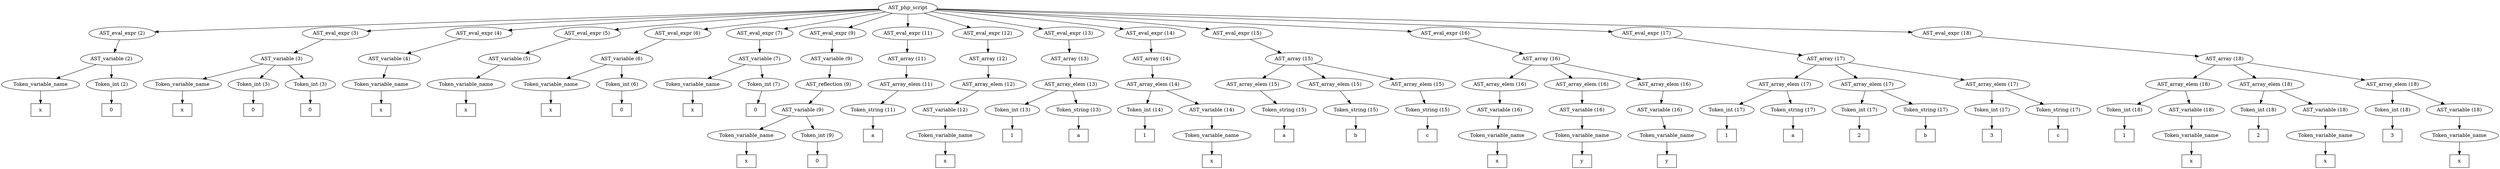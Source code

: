 /*
 * AST in dot format generated by phc -- the PHP compiler
 */

digraph AST {
node_0 [label="AST_php_script"];
node_1 [label="AST_eval_expr (2)"];
node_2 [label="AST_variable (2)"];
node_3 [label="Token_variable_name"];
node_4 [label="x", shape=box]
node_3 -> node_4;
node_5 [label="Token_int (2)"];
node_6 [label="0", shape=box]
node_5 -> node_6;
node_2 -> node_5;
node_2 -> node_3;
node_1 -> node_2;
node_7 [label="AST_eval_expr (3)"];
node_8 [label="AST_variable (3)"];
node_9 [label="Token_variable_name"];
node_10 [label="x", shape=box]
node_9 -> node_10;
node_11 [label="Token_int (3)"];
node_12 [label="0", shape=box]
node_11 -> node_12;
node_13 [label="Token_int (3)"];
node_14 [label="0", shape=box]
node_13 -> node_14;
node_8 -> node_13;
node_8 -> node_11;
node_8 -> node_9;
node_7 -> node_8;
node_15 [label="AST_eval_expr (4)"];
node_16 [label="AST_variable (4)"];
node_17 [label="Token_variable_name"];
node_18 [label="x", shape=box]
node_17 -> node_18;
node_16 -> node_17;
node_15 -> node_16;
node_19 [label="AST_eval_expr (5)"];
node_20 [label="AST_variable (5)"];
node_21 [label="Token_variable_name"];
node_22 [label="x", shape=box]
node_21 -> node_22;
node_20 -> node_21;
node_19 -> node_20;
node_23 [label="AST_eval_expr (6)"];
node_24 [label="AST_variable (6)"];
node_25 [label="Token_variable_name"];
node_26 [label="x", shape=box]
node_25 -> node_26;
node_27 [label="Token_int (6)"];
node_28 [label="0", shape=box]
node_27 -> node_28;
node_24 -> node_27;
node_24 -> node_25;
node_23 -> node_24;
node_29 [label="AST_eval_expr (7)"];
node_30 [label="AST_variable (7)"];
node_31 [label="Token_variable_name"];
node_32 [label="x", shape=box]
node_31 -> node_32;
node_33 [label="Token_int (7)"];
node_34 [label="0", shape=box]
node_33 -> node_34;
node_30 -> node_33;
node_30 -> node_31;
node_29 -> node_30;
node_35 [label="AST_eval_expr (9)"];
node_36 [label="AST_variable (9)"];
node_37 [label="AST_reflection (9)"];
node_38 [label="AST_variable (9)"];
node_39 [label="Token_variable_name"];
node_40 [label="x", shape=box]
node_39 -> node_40;
node_41 [label="Token_int (9)"];
node_42 [label="0", shape=box]
node_41 -> node_42;
node_38 -> node_41;
node_38 -> node_39;
node_37 -> node_38;
node_36 -> node_37;
node_35 -> node_36;
node_43 [label="AST_eval_expr (11)"];
node_44 [label="AST_array (11)"];
node_45 [label="AST_array_elem (11)"];
node_46 [label="Token_string (11)"];
node_47 [label="a", shape=box]
node_46 -> node_47;
node_45 -> node_46;
node_44 -> node_45;
node_43 -> node_44;
node_48 [label="AST_eval_expr (12)"];
node_49 [label="AST_array (12)"];
node_50 [label="AST_array_elem (12)"];
node_51 [label="AST_variable (12)"];
node_52 [label="Token_variable_name"];
node_53 [label="x", shape=box]
node_52 -> node_53;
node_51 -> node_52;
node_50 -> node_51;
node_49 -> node_50;
node_48 -> node_49;
node_54 [label="AST_eval_expr (13)"];
node_55 [label="AST_array (13)"];
node_56 [label="AST_array_elem (13)"];
node_57 [label="Token_int (13)"];
node_58 [label="1", shape=box]
node_57 -> node_58;
node_59 [label="Token_string (13)"];
node_60 [label="a", shape=box]
node_59 -> node_60;
node_56 -> node_59;
node_56 -> node_57;
node_55 -> node_56;
node_54 -> node_55;
node_61 [label="AST_eval_expr (14)"];
node_62 [label="AST_array (14)"];
node_63 [label="AST_array_elem (14)"];
node_64 [label="Token_int (14)"];
node_65 [label="1", shape=box]
node_64 -> node_65;
node_66 [label="AST_variable (14)"];
node_67 [label="Token_variable_name"];
node_68 [label="x", shape=box]
node_67 -> node_68;
node_66 -> node_67;
node_63 -> node_66;
node_63 -> node_64;
node_62 -> node_63;
node_61 -> node_62;
node_69 [label="AST_eval_expr (15)"];
node_70 [label="AST_array (15)"];
node_71 [label="AST_array_elem (15)"];
node_72 [label="Token_string (15)"];
node_73 [label="a", shape=box]
node_72 -> node_73;
node_71 -> node_72;
node_74 [label="AST_array_elem (15)"];
node_75 [label="Token_string (15)"];
node_76 [label="b", shape=box]
node_75 -> node_76;
node_74 -> node_75;
node_77 [label="AST_array_elem (15)"];
node_78 [label="Token_string (15)"];
node_79 [label="c", shape=box]
node_78 -> node_79;
node_77 -> node_78;
node_70 -> node_77;
node_70 -> node_74;
node_70 -> node_71;
node_69 -> node_70;
node_80 [label="AST_eval_expr (16)"];
node_81 [label="AST_array (16)"];
node_82 [label="AST_array_elem (16)"];
node_83 [label="AST_variable (16)"];
node_84 [label="Token_variable_name"];
node_85 [label="x", shape=box]
node_84 -> node_85;
node_83 -> node_84;
node_82 -> node_83;
node_86 [label="AST_array_elem (16)"];
node_87 [label="AST_variable (16)"];
node_88 [label="Token_variable_name"];
node_89 [label="y", shape=box]
node_88 -> node_89;
node_87 -> node_88;
node_86 -> node_87;
node_90 [label="AST_array_elem (16)"];
node_91 [label="AST_variable (16)"];
node_92 [label="Token_variable_name"];
node_93 [label="y", shape=box]
node_92 -> node_93;
node_91 -> node_92;
node_90 -> node_91;
node_81 -> node_90;
node_81 -> node_86;
node_81 -> node_82;
node_80 -> node_81;
node_94 [label="AST_eval_expr (17)"];
node_95 [label="AST_array (17)"];
node_96 [label="AST_array_elem (17)"];
node_97 [label="Token_int (17)"];
node_98 [label="1", shape=box]
node_97 -> node_98;
node_99 [label="Token_string (17)"];
node_100 [label="a", shape=box]
node_99 -> node_100;
node_96 -> node_99;
node_96 -> node_97;
node_101 [label="AST_array_elem (17)"];
node_102 [label="Token_int (17)"];
node_103 [label="2", shape=box]
node_102 -> node_103;
node_104 [label="Token_string (17)"];
node_105 [label="b", shape=box]
node_104 -> node_105;
node_101 -> node_104;
node_101 -> node_102;
node_106 [label="AST_array_elem (17)"];
node_107 [label="Token_int (17)"];
node_108 [label="3", shape=box]
node_107 -> node_108;
node_109 [label="Token_string (17)"];
node_110 [label="c", shape=box]
node_109 -> node_110;
node_106 -> node_109;
node_106 -> node_107;
node_95 -> node_106;
node_95 -> node_101;
node_95 -> node_96;
node_94 -> node_95;
node_111 [label="AST_eval_expr (18)"];
node_112 [label="AST_array (18)"];
node_113 [label="AST_array_elem (18)"];
node_114 [label="Token_int (18)"];
node_115 [label="1", shape=box]
node_114 -> node_115;
node_116 [label="AST_variable (18)"];
node_117 [label="Token_variable_name"];
node_118 [label="x", shape=box]
node_117 -> node_118;
node_116 -> node_117;
node_113 -> node_116;
node_113 -> node_114;
node_119 [label="AST_array_elem (18)"];
node_120 [label="Token_int (18)"];
node_121 [label="2", shape=box]
node_120 -> node_121;
node_122 [label="AST_variable (18)"];
node_123 [label="Token_variable_name"];
node_124 [label="x", shape=box]
node_123 -> node_124;
node_122 -> node_123;
node_119 -> node_122;
node_119 -> node_120;
node_125 [label="AST_array_elem (18)"];
node_126 [label="Token_int (18)"];
node_127 [label="3", shape=box]
node_126 -> node_127;
node_128 [label="AST_variable (18)"];
node_129 [label="Token_variable_name"];
node_130 [label="x", shape=box]
node_129 -> node_130;
node_128 -> node_129;
node_125 -> node_128;
node_125 -> node_126;
node_112 -> node_125;
node_112 -> node_119;
node_112 -> node_113;
node_111 -> node_112;
node_0 -> node_111;
node_0 -> node_94;
node_0 -> node_80;
node_0 -> node_69;
node_0 -> node_61;
node_0 -> node_54;
node_0 -> node_48;
node_0 -> node_43;
node_0 -> node_35;
node_0 -> node_29;
node_0 -> node_23;
node_0 -> node_19;
node_0 -> node_15;
node_0 -> node_7;
node_0 -> node_1;
}
